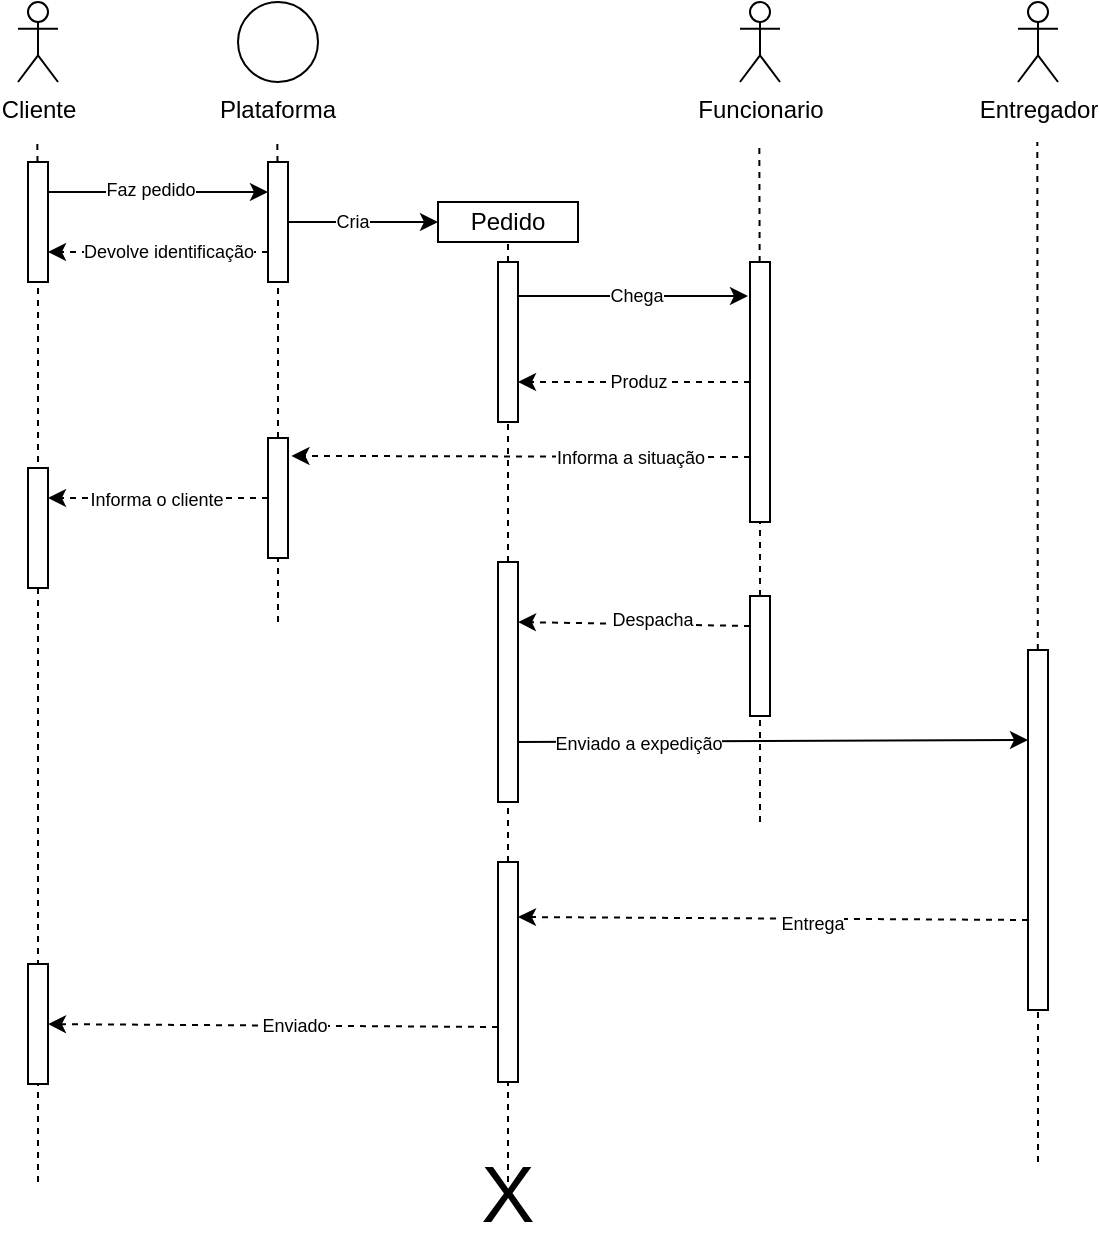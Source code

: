 <mxfile>
    <diagram name="Página-1" id="IuzLb795Vv7vgFtoFSJp">
        <mxGraphModel dx="735" dy="422" grid="1" gridSize="10" guides="1" tooltips="1" connect="1" arrows="1" fold="1" page="1" pageScale="1" pageWidth="827" pageHeight="1169" math="0" shadow="0">
            <root>
                <mxCell id="0"/>
                <mxCell id="1" parent="0"/>
                <mxCell id="2" value="Cliente" style="shape=umlActor;verticalLabelPosition=bottom;verticalAlign=top;html=1;outlineConnect=0;" vertex="1" parent="1">
                    <mxGeometry x="160" y="100" width="20" height="40" as="geometry"/>
                </mxCell>
                <mxCell id="3" value="Funcionario" style="shape=umlActor;verticalLabelPosition=bottom;verticalAlign=top;html=1;outlineConnect=0;" vertex="1" parent="1">
                    <mxGeometry x="521" y="100" width="20" height="40" as="geometry"/>
                </mxCell>
                <mxCell id="5" value="Plataforma" style="ellipse;whiteSpace=wrap;html=1;aspect=fixed;labelPosition=center;verticalLabelPosition=bottom;align=center;verticalAlign=top;" vertex="1" parent="1">
                    <mxGeometry x="270" y="100" width="40" height="40" as="geometry"/>
                </mxCell>
                <mxCell id="6" value="" style="endArrow=none;dashed=1;html=1;startArrow=none;" edge="1" parent="1" source="9">
                    <mxGeometry width="50" height="50" relative="1" as="geometry">
                        <mxPoint x="169.66" y="360" as="sourcePoint"/>
                        <mxPoint x="169.66" y="170" as="targetPoint"/>
                    </mxGeometry>
                </mxCell>
                <mxCell id="7" value="" style="endArrow=none;dashed=1;html=1;startArrow=none;" edge="1" parent="1" source="13">
                    <mxGeometry width="50" height="50" relative="1" as="geometry">
                        <mxPoint x="530.66" y="360.0" as="sourcePoint"/>
                        <mxPoint x="530.66" y="170" as="targetPoint"/>
                    </mxGeometry>
                </mxCell>
                <mxCell id="8" value="" style="endArrow=none;dashed=1;html=1;startArrow=none;" edge="1" parent="1" source="12">
                    <mxGeometry width="50" height="50" relative="1" as="geometry">
                        <mxPoint x="289.66" y="360.0" as="sourcePoint"/>
                        <mxPoint x="289.66" y="170" as="targetPoint"/>
                    </mxGeometry>
                </mxCell>
                <mxCell id="10" value="" style="endArrow=none;dashed=1;html=1;" edge="1" parent="1" target="9">
                    <mxGeometry width="50" height="50" relative="1" as="geometry">
                        <mxPoint x="170" y="690" as="sourcePoint"/>
                        <mxPoint x="169.66" y="170" as="targetPoint"/>
                    </mxGeometry>
                </mxCell>
                <mxCell id="9" value="" style="rounded=0;whiteSpace=wrap;html=1;" vertex="1" parent="1">
                    <mxGeometry x="165" y="180" width="10" height="60" as="geometry"/>
                </mxCell>
                <mxCell id="14" value="" style="endArrow=none;dashed=1;html=1;startArrow=none;" edge="1" parent="1" source="40" target="13">
                    <mxGeometry width="50" height="50" relative="1" as="geometry">
                        <mxPoint x="531" y="561.379" as="sourcePoint"/>
                        <mxPoint x="530.66" y="170" as="targetPoint"/>
                    </mxGeometry>
                </mxCell>
                <mxCell id="30" style="edgeStyle=none;html=1;exitX=0;exitY=0.75;exitDx=0;exitDy=0;fontSize=9;entryX=1.172;entryY=0.149;entryDx=0;entryDy=0;entryPerimeter=0;dashed=1;" edge="1" parent="1" source="13" target="29">
                    <mxGeometry relative="1" as="geometry">
                        <mxPoint x="290" y="326" as="targetPoint"/>
                    </mxGeometry>
                </mxCell>
                <mxCell id="32" value="Informa a situação" style="edgeLabel;html=1;align=center;verticalAlign=middle;resizable=0;points=[];fontSize=9;" vertex="1" connectable="0" parent="30">
                    <mxGeometry x="-0.305" relative="1" as="geometry">
                        <mxPoint x="19" as="offset"/>
                    </mxGeometry>
                </mxCell>
                <mxCell id="13" value="" style="rounded=0;whiteSpace=wrap;html=1;" vertex="1" parent="1">
                    <mxGeometry x="526" y="230" width="10" height="130" as="geometry"/>
                </mxCell>
                <mxCell id="15" value="" style="endArrow=classic;html=1;entryX=0;entryY=0.25;entryDx=0;entryDy=0;exitX=1;exitY=0.25;exitDx=0;exitDy=0;" edge="1" parent="1" source="9" target="12">
                    <mxGeometry width="50" height="50" relative="1" as="geometry">
                        <mxPoint x="175" y="190" as="sourcePoint"/>
                        <mxPoint x="280" y="190" as="targetPoint"/>
                    </mxGeometry>
                </mxCell>
                <mxCell id="19" value="Faz pedido" style="edgeLabel;html=1;align=center;verticalAlign=middle;resizable=0;points=[];fontSize=9;" vertex="1" connectable="0" parent="15">
                    <mxGeometry x="-0.216" y="-1" relative="1" as="geometry">
                        <mxPoint x="8" y="-2" as="offset"/>
                    </mxGeometry>
                </mxCell>
                <mxCell id="16" value="" style="endArrow=none;dashed=1;html=1;startArrow=none;" edge="1" parent="1" source="29" target="12">
                    <mxGeometry width="50" height="50" relative="1" as="geometry">
                        <mxPoint x="290" y="410" as="sourcePoint"/>
                        <mxPoint x="289.66" y="170" as="targetPoint"/>
                    </mxGeometry>
                </mxCell>
                <mxCell id="12" value="" style="rounded=0;whiteSpace=wrap;html=1;" vertex="1" parent="1">
                    <mxGeometry x="285" y="180" width="10" height="60" as="geometry"/>
                </mxCell>
                <mxCell id="17" value="Pedido" style="rounded=0;whiteSpace=wrap;html=1;" vertex="1" parent="1">
                    <mxGeometry x="370" y="200" width="70" height="20" as="geometry"/>
                </mxCell>
                <mxCell id="18" value="" style="endArrow=none;dashed=1;html=1;entryX=0.5;entryY=1;entryDx=0;entryDy=0;startArrow=none;" edge="1" parent="1" source="54" target="17">
                    <mxGeometry width="50" height="50" relative="1" as="geometry">
                        <mxPoint x="405" y="580" as="sourcePoint"/>
                        <mxPoint x="404.932" y="270" as="targetPoint"/>
                    </mxGeometry>
                </mxCell>
                <mxCell id="20" value="" style="endArrow=classic;html=1;exitX=1;exitY=0.5;exitDx=0;exitDy=0;entryX=0;entryY=0.5;entryDx=0;entryDy=0;" edge="1" parent="1" source="12" target="17">
                    <mxGeometry width="50" height="50" relative="1" as="geometry">
                        <mxPoint x="320" y="290" as="sourcePoint"/>
                        <mxPoint x="370" y="240" as="targetPoint"/>
                    </mxGeometry>
                </mxCell>
                <mxCell id="21" value="Cria" style="edgeLabel;html=1;align=center;verticalAlign=middle;resizable=0;points=[];fontSize=9;" vertex="1" connectable="0" parent="20">
                    <mxGeometry x="-0.2" y="-2" relative="1" as="geometry">
                        <mxPoint x="2" y="-2" as="offset"/>
                    </mxGeometry>
                </mxCell>
                <mxCell id="23" style="edgeStyle=none;html=1;entryX=-0.1;entryY=0.131;entryDx=0;entryDy=0;entryPerimeter=0;exitX=1;exitY=0.213;exitDx=0;exitDy=0;exitPerimeter=0;" edge="1" parent="1" source="22" target="13">
                    <mxGeometry relative="1" as="geometry">
                        <mxPoint x="420" y="247" as="sourcePoint"/>
                        <mxPoint x="526" y="263" as="targetPoint"/>
                    </mxGeometry>
                </mxCell>
                <mxCell id="26" value="Chega" style="edgeLabel;html=1;align=center;verticalAlign=middle;resizable=0;points=[];fontSize=9;" vertex="1" connectable="0" parent="23">
                    <mxGeometry x="-0.147" relative="1" as="geometry">
                        <mxPoint x="10" as="offset"/>
                    </mxGeometry>
                </mxCell>
                <mxCell id="22" value="" style="rounded=0;whiteSpace=wrap;html=1;" vertex="1" parent="1">
                    <mxGeometry x="400" y="230" width="10" height="80" as="geometry"/>
                </mxCell>
                <mxCell id="24" value="" style="endArrow=classic;html=1;entryX=1;entryY=0.75;entryDx=0;entryDy=0;exitX=0;exitY=0.75;exitDx=0;exitDy=0;dashed=1;" edge="1" parent="1" source="12" target="9">
                    <mxGeometry width="50" height="50" relative="1" as="geometry">
                        <mxPoint x="400" y="260" as="sourcePoint"/>
                        <mxPoint x="450" y="210" as="targetPoint"/>
                    </mxGeometry>
                </mxCell>
                <mxCell id="25" value="Devolve identificação" style="edgeLabel;html=1;align=center;verticalAlign=middle;resizable=0;points=[];fontSize=9;" vertex="1" connectable="0" parent="24">
                    <mxGeometry x="-0.223" relative="1" as="geometry">
                        <mxPoint x="-8" as="offset"/>
                    </mxGeometry>
                </mxCell>
                <mxCell id="27" value="" style="endArrow=classic;html=1;fontSize=9;entryX=1;entryY=0.75;entryDx=0;entryDy=0;dashed=1;" edge="1" parent="1" target="22">
                    <mxGeometry width="50" height="50" relative="1" as="geometry">
                        <mxPoint x="526" y="290" as="sourcePoint"/>
                        <mxPoint x="450" y="210" as="targetPoint"/>
                    </mxGeometry>
                </mxCell>
                <mxCell id="28" value="Produz" style="edgeLabel;html=1;align=center;verticalAlign=middle;resizable=0;points=[];fontSize=9;" vertex="1" connectable="0" parent="27">
                    <mxGeometry x="0.254" y="2" relative="1" as="geometry">
                        <mxPoint x="16" y="-2" as="offset"/>
                    </mxGeometry>
                </mxCell>
                <mxCell id="31" value="" style="endArrow=none;dashed=1;html=1;" edge="1" parent="1" target="29">
                    <mxGeometry width="50" height="50" relative="1" as="geometry">
                        <mxPoint x="290" y="410.0" as="sourcePoint"/>
                        <mxPoint x="290" y="240" as="targetPoint"/>
                    </mxGeometry>
                </mxCell>
                <mxCell id="35" style="edgeStyle=none;html=1;fontSize=9;entryX=1;entryY=0.25;entryDx=0;entryDy=0;dashed=1;" edge="1" parent="1" source="29" target="33">
                    <mxGeometry relative="1" as="geometry">
                        <mxPoint x="180" y="330" as="targetPoint"/>
                    </mxGeometry>
                </mxCell>
                <mxCell id="36" value="Informa o cliente" style="edgeLabel;html=1;align=center;verticalAlign=middle;resizable=0;points=[];fontSize=9;" vertex="1" connectable="0" parent="35">
                    <mxGeometry x="0.254" y="1" relative="1" as="geometry">
                        <mxPoint x="13" as="offset"/>
                    </mxGeometry>
                </mxCell>
                <mxCell id="29" value="" style="rounded=0;whiteSpace=wrap;html=1;" vertex="1" parent="1">
                    <mxGeometry x="285" y="318" width="10" height="60" as="geometry"/>
                </mxCell>
                <mxCell id="33" value="" style="rounded=0;whiteSpace=wrap;html=1;" vertex="1" parent="1">
                    <mxGeometry x="165" y="333" width="10" height="60" as="geometry"/>
                </mxCell>
                <mxCell id="37" value="Entregador" style="shape=umlActor;verticalLabelPosition=bottom;verticalAlign=top;html=1;outlineConnect=0;fontSize=12;" vertex="1" parent="1">
                    <mxGeometry x="660" y="100" width="20" height="40" as="geometry"/>
                </mxCell>
                <mxCell id="38" value="" style="endArrow=none;dashed=1;html=1;startArrow=none;" edge="1" parent="1" source="42">
                    <mxGeometry width="50" height="50" relative="1" as="geometry">
                        <mxPoint x="670" y="560" as="sourcePoint"/>
                        <mxPoint x="669.66" y="170" as="targetPoint"/>
                    </mxGeometry>
                </mxCell>
                <mxCell id="41" value="" style="endArrow=none;dashed=1;html=1;" edge="1" parent="1" target="40">
                    <mxGeometry width="50" height="50" relative="1" as="geometry">
                        <mxPoint x="531" y="510" as="sourcePoint"/>
                        <mxPoint x="531" y="360.0" as="targetPoint"/>
                    </mxGeometry>
                </mxCell>
                <mxCell id="57" style="edgeStyle=none;html=1;exitX=0;exitY=0.25;exitDx=0;exitDy=0;dashed=1;fontSize=9;entryX=1;entryY=0.25;entryDx=0;entryDy=0;" edge="1" parent="1" source="40" target="54">
                    <mxGeometry relative="1" as="geometry">
                        <mxPoint x="410" y="420" as="targetPoint"/>
                    </mxGeometry>
                </mxCell>
                <mxCell id="58" value="Despacha" style="edgeLabel;html=1;align=center;verticalAlign=middle;resizable=0;points=[];fontSize=9;" vertex="1" connectable="0" parent="57">
                    <mxGeometry x="-0.15" y="-2" relative="1" as="geometry">
                        <mxPoint as="offset"/>
                    </mxGeometry>
                </mxCell>
                <mxCell id="40" value="" style="rounded=0;whiteSpace=wrap;html=1;" vertex="1" parent="1">
                    <mxGeometry x="526" y="397" width="10" height="60" as="geometry"/>
                </mxCell>
                <mxCell id="43" value="" style="endArrow=none;dashed=1;html=1;" edge="1" parent="1" target="42">
                    <mxGeometry width="50" height="50" relative="1" as="geometry">
                        <mxPoint x="670" y="680" as="sourcePoint"/>
                        <mxPoint x="669.66" y="170" as="targetPoint"/>
                    </mxGeometry>
                </mxCell>
                <mxCell id="63" style="edgeStyle=none;html=1;exitX=0;exitY=0.75;exitDx=0;exitDy=0;entryX=1;entryY=0.25;entryDx=0;entryDy=0;fontSize=9;dashed=1;" edge="1" parent="1" source="42" target="52">
                    <mxGeometry relative="1" as="geometry"/>
                </mxCell>
                <mxCell id="64" value="Entrega" style="edgeLabel;html=1;align=center;verticalAlign=middle;resizable=0;points=[];fontSize=9;" vertex="1" connectable="0" parent="63">
                    <mxGeometry x="-0.151" y="2" relative="1" as="geometry">
                        <mxPoint as="offset"/>
                    </mxGeometry>
                </mxCell>
                <mxCell id="42" value="" style="rounded=0;whiteSpace=wrap;html=1;" vertex="1" parent="1">
                    <mxGeometry x="665" y="424" width="10" height="180" as="geometry"/>
                </mxCell>
                <mxCell id="48" value="" style="rounded=0;whiteSpace=wrap;html=1;" vertex="1" parent="1">
                    <mxGeometry x="165" y="581" width="10" height="60" as="geometry"/>
                </mxCell>
                <mxCell id="53" value="" style="endArrow=none;dashed=1;html=1;entryX=0.5;entryY=1;entryDx=0;entryDy=0;" edge="1" parent="1" target="52">
                    <mxGeometry width="50" height="50" relative="1" as="geometry">
                        <mxPoint x="405" y="690" as="sourcePoint"/>
                        <mxPoint x="405" y="220" as="targetPoint"/>
                    </mxGeometry>
                </mxCell>
                <mxCell id="65" style="edgeStyle=none;html=1;exitX=0;exitY=0.75;exitDx=0;exitDy=0;fontSize=9;dashed=1;" edge="1" parent="1" source="52" target="48">
                    <mxGeometry relative="1" as="geometry"/>
                </mxCell>
                <mxCell id="66" value="Enviado" style="edgeLabel;html=1;align=center;verticalAlign=middle;resizable=0;points=[];fontSize=9;" vertex="1" connectable="0" parent="65">
                    <mxGeometry x="-0.088" relative="1" as="geometry">
                        <mxPoint as="offset"/>
                    </mxGeometry>
                </mxCell>
                <mxCell id="52" value="" style="rounded=0;whiteSpace=wrap;html=1;" vertex="1" parent="1">
                    <mxGeometry x="400" y="530" width="10" height="110" as="geometry"/>
                </mxCell>
                <mxCell id="55" value="" style="endArrow=none;dashed=1;html=1;entryX=0.5;entryY=1;entryDx=0;entryDy=0;startArrow=none;" edge="1" parent="1" source="52" target="54">
                    <mxGeometry width="50" height="50" relative="1" as="geometry">
                        <mxPoint x="405" y="490.0" as="sourcePoint"/>
                        <mxPoint x="405" y="220" as="targetPoint"/>
                    </mxGeometry>
                </mxCell>
                <mxCell id="59" style="edgeStyle=none;html=1;exitX=1;exitY=0.75;exitDx=0;exitDy=0;entryX=0;entryY=0.25;entryDx=0;entryDy=0;fontSize=9;" edge="1" parent="1" source="54" target="42">
                    <mxGeometry relative="1" as="geometry"/>
                </mxCell>
                <mxCell id="60" value="Enviado a expedição" style="edgeLabel;html=1;align=center;verticalAlign=middle;resizable=0;points=[];fontSize=9;" vertex="1" connectable="0" parent="59">
                    <mxGeometry x="-0.184" y="-2" relative="1" as="geometry">
                        <mxPoint x="-44" y="-1" as="offset"/>
                    </mxGeometry>
                </mxCell>
                <mxCell id="54" value="" style="rounded=0;whiteSpace=wrap;html=1;" vertex="1" parent="1">
                    <mxGeometry x="400" y="380" width="10" height="120" as="geometry"/>
                </mxCell>
                <mxCell id="70" value="X" style="text;strokeColor=none;align=center;fillColor=none;html=1;verticalAlign=middle;whiteSpace=wrap;rounded=0;fontSize=40;" vertex="1" parent="1">
                    <mxGeometry x="375" y="680" width="60" height="30" as="geometry"/>
                </mxCell>
            </root>
        </mxGraphModel>
    </diagram>
</mxfile>